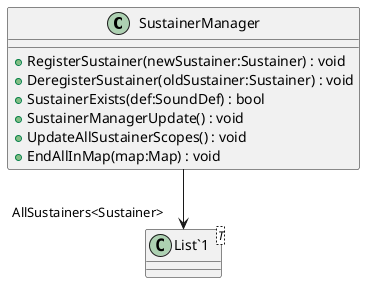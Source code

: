 @startuml
class SustainerManager {
    + RegisterSustainer(newSustainer:Sustainer) : void
    + DeregisterSustainer(oldSustainer:Sustainer) : void
    + SustainerExists(def:SoundDef) : bool
    + SustainerManagerUpdate() : void
    + UpdateAllSustainerScopes() : void
    + EndAllInMap(map:Map) : void
}
class "List`1"<T> {
}
SustainerManager --> "AllSustainers<Sustainer>" "List`1"
@enduml
